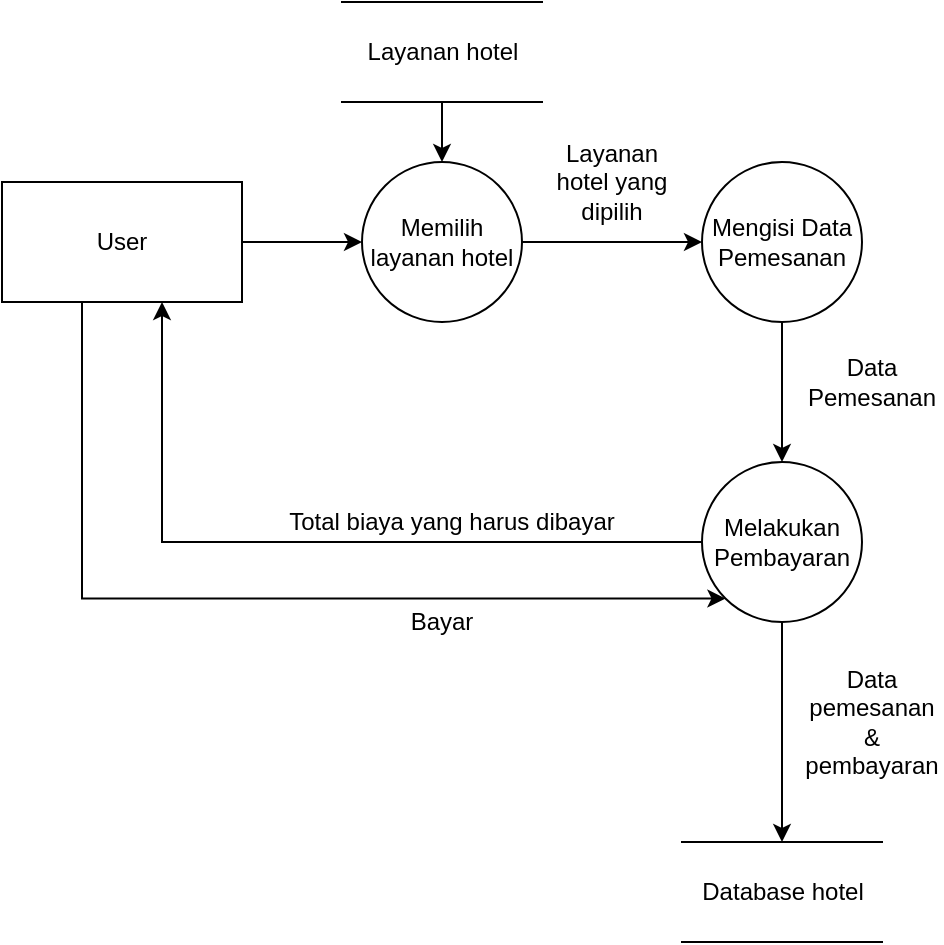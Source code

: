 <mxfile version="14.4.3" type="device"><diagram id="7sgxvJwNBHRm2ZrAMzMT" name="Page-1"><mxGraphModel dx="1422" dy="832" grid="1" gridSize="10" guides="1" tooltips="1" connect="1" arrows="1" fold="1" page="1" pageScale="1" pageWidth="850" pageHeight="1100" math="0" shadow="0"><root><mxCell id="0"/><mxCell id="1" parent="0"/><mxCell id="_Pj0qu_zS1tNPyEK_mzC-4" style="edgeStyle=orthogonalEdgeStyle;rounded=0;orthogonalLoop=1;jettySize=auto;html=1;exitX=1;exitY=0.5;exitDx=0;exitDy=0;" parent="1" source="_Pj0qu_zS1tNPyEK_mzC-2" target="_Pj0qu_zS1tNPyEK_mzC-3" edge="1"><mxGeometry relative="1" as="geometry"><Array as="points"><mxPoint x="290" y="250"/><mxPoint x="290" y="250"/></Array></mxGeometry></mxCell><mxCell id="pnMjy72WnvDrVkfiM3kT-14" style="edgeStyle=orthogonalEdgeStyle;rounded=0;orthogonalLoop=1;jettySize=auto;html=1;exitX=0.25;exitY=1;exitDx=0;exitDy=0;entryX=0;entryY=1;entryDx=0;entryDy=0;" edge="1" parent="1" source="_Pj0qu_zS1tNPyEK_mzC-2" target="_Pj0qu_zS1tNPyEK_mzC-18"><mxGeometry relative="1" as="geometry"><Array as="points"><mxPoint x="170" y="280"/><mxPoint x="170" y="428"/></Array></mxGeometry></mxCell><mxCell id="_Pj0qu_zS1tNPyEK_mzC-2" value="User" style="rounded=0;whiteSpace=wrap;html=1;" parent="1" vertex="1"><mxGeometry x="130" y="220" width="120" height="60" as="geometry"/></mxCell><mxCell id="_Pj0qu_zS1tNPyEK_mzC-10" style="edgeStyle=orthogonalEdgeStyle;rounded=0;orthogonalLoop=1;jettySize=auto;html=1;exitX=1;exitY=0.5;exitDx=0;exitDy=0;entryX=0;entryY=0.5;entryDx=0;entryDy=0;" parent="1" source="_Pj0qu_zS1tNPyEK_mzC-3" target="_Pj0qu_zS1tNPyEK_mzC-9" edge="1"><mxGeometry relative="1" as="geometry"/></mxCell><mxCell id="_Pj0qu_zS1tNPyEK_mzC-3" value="Memilih layanan hotel" style="ellipse;whiteSpace=wrap;html=1;aspect=fixed;" parent="1" vertex="1"><mxGeometry x="310" y="210" width="80" height="80" as="geometry"/></mxCell><mxCell id="_Pj0qu_zS1tNPyEK_mzC-8" style="edgeStyle=orthogonalEdgeStyle;rounded=0;orthogonalLoop=1;jettySize=auto;html=1;exitX=0.5;exitY=1;exitDx=0;exitDy=0;entryX=0.5;entryY=0;entryDx=0;entryDy=0;" parent="1" source="_Pj0qu_zS1tNPyEK_mzC-5" target="_Pj0qu_zS1tNPyEK_mzC-3" edge="1"><mxGeometry relative="1" as="geometry"/></mxCell><mxCell id="_Pj0qu_zS1tNPyEK_mzC-5" value="Layanan hotel" style="html=1;dashed=0;whitespace=wrap;shape=partialRectangle;right=0;left=0;" parent="1" vertex="1"><mxGeometry x="300" y="130" width="100" height="50" as="geometry"/></mxCell><mxCell id="pnMjy72WnvDrVkfiM3kT-9" style="edgeStyle=orthogonalEdgeStyle;rounded=0;orthogonalLoop=1;jettySize=auto;html=1;exitX=0.5;exitY=1;exitDx=0;exitDy=0;entryX=0.5;entryY=0;entryDx=0;entryDy=0;" edge="1" parent="1" source="_Pj0qu_zS1tNPyEK_mzC-9" target="_Pj0qu_zS1tNPyEK_mzC-18"><mxGeometry relative="1" as="geometry"/></mxCell><mxCell id="_Pj0qu_zS1tNPyEK_mzC-9" value="Mengisi Data Pemesanan" style="ellipse;whiteSpace=wrap;html=1;aspect=fixed;" parent="1" vertex="1"><mxGeometry x="480" y="210" width="80" height="80" as="geometry"/></mxCell><mxCell id="_Pj0qu_zS1tNPyEK_mzC-11" value="Layanan hotel yang dipilih" style="text;html=1;strokeColor=none;fillColor=none;align=center;verticalAlign=middle;whiteSpace=wrap;rounded=0;" parent="1" vertex="1"><mxGeometry x="400" y="210" width="70" height="20" as="geometry"/></mxCell><mxCell id="_Pj0qu_zS1tNPyEK_mzC-13" value="Data Pemesanan" style="text;html=1;strokeColor=none;fillColor=none;align=center;verticalAlign=middle;whiteSpace=wrap;rounded=0;" parent="1" vertex="1"><mxGeometry x="530" y="310" width="70" height="20" as="geometry"/></mxCell><mxCell id="pnMjy72WnvDrVkfiM3kT-11" style="edgeStyle=orthogonalEdgeStyle;rounded=0;orthogonalLoop=1;jettySize=auto;html=1;exitX=0;exitY=0.5;exitDx=0;exitDy=0;" edge="1" parent="1" source="_Pj0qu_zS1tNPyEK_mzC-18"><mxGeometry relative="1" as="geometry"><mxPoint x="210" y="280" as="targetPoint"/><Array as="points"><mxPoint x="210" y="400"/><mxPoint x="210" y="280"/></Array></mxGeometry></mxCell><mxCell id="pnMjy72WnvDrVkfiM3kT-21" style="edgeStyle=orthogonalEdgeStyle;rounded=0;orthogonalLoop=1;jettySize=auto;html=1;exitX=0.5;exitY=1;exitDx=0;exitDy=0;entryX=0.5;entryY=0;entryDx=0;entryDy=0;" edge="1" parent="1" source="_Pj0qu_zS1tNPyEK_mzC-18" target="pnMjy72WnvDrVkfiM3kT-20"><mxGeometry relative="1" as="geometry"/></mxCell><mxCell id="_Pj0qu_zS1tNPyEK_mzC-18" value="Melakukan Pembayaran" style="ellipse;whiteSpace=wrap;html=1;aspect=fixed;" parent="1" vertex="1"><mxGeometry x="480" y="360" width="80" height="80" as="geometry"/></mxCell><mxCell id="pnMjy72WnvDrVkfiM3kT-6" value="Total biaya yang harus dibayar" style="text;html=1;strokeColor=none;fillColor=none;align=center;verticalAlign=middle;whiteSpace=wrap;rounded=0;" vertex="1" parent="1"><mxGeometry x="270" y="380" width="170" height="20" as="geometry"/></mxCell><mxCell id="pnMjy72WnvDrVkfiM3kT-8" value="Bayar" style="text;html=1;strokeColor=none;fillColor=none;align=center;verticalAlign=middle;whiteSpace=wrap;rounded=0;" vertex="1" parent="1"><mxGeometry x="315" y="430" width="70" height="20" as="geometry"/></mxCell><mxCell id="pnMjy72WnvDrVkfiM3kT-19" value="Data pemesanan &amp;amp; pembayaran" style="text;html=1;strokeColor=none;fillColor=none;align=center;verticalAlign=middle;whiteSpace=wrap;rounded=0;" vertex="1" parent="1"><mxGeometry x="545" y="480" width="40" height="20" as="geometry"/></mxCell><mxCell id="pnMjy72WnvDrVkfiM3kT-20" value="Database hotel" style="html=1;dashed=0;whitespace=wrap;shape=partialRectangle;right=0;left=0;" vertex="1" parent="1"><mxGeometry x="470" y="550" width="100" height="50" as="geometry"/></mxCell></root></mxGraphModel></diagram></mxfile>